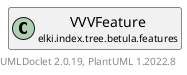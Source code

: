 @startuml
    remove .*\.(Instance|Par|Parameterizer|Factory)$
    set namespaceSeparator none
    hide empty fields
    hide empty methods

    class "<size:14>VVVFeature.Factory\n<size:10>elki.index.tree.betula.features" as elki.index.tree.betula.features.VVVFeature.Factory [[VVVFeature.Factory.html]] {
        {static} +STATIC: Factory
        +make(int): VVVFeature
    }

    interface "<size:14>ClusterFeature.Factory\n<size:10>elki.index.tree.betula.features" as elki.index.tree.betula.features.ClusterFeature.Factory<VVVFeature> [[ClusterFeature.Factory.html]] {
        {abstract} +make(int): VVVFeature
    }
    class "<size:14>VVVFeature\n<size:10>elki.index.tree.betula.features" as elki.index.tree.betula.features.VVVFeature [[VVVFeature.html]]
    class "<size:14>VVVFeature.Factory.Par\n<size:10>elki.index.tree.betula.features" as elki.index.tree.betula.features.VVVFeature.Factory.Par [[VVVFeature.Factory.Par.html]]

    elki.index.tree.betula.features.ClusterFeature.Factory <|.. elki.index.tree.betula.features.VVVFeature.Factory
    elki.index.tree.betula.features.VVVFeature +-- elki.index.tree.betula.features.VVVFeature.Factory
    elki.index.tree.betula.features.VVVFeature.Factory +-- elki.index.tree.betula.features.VVVFeature.Factory.Par

    center footer UMLDoclet 2.0.19, PlantUML 1.2022.8
@enduml
